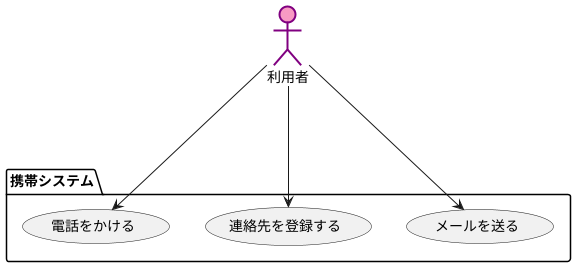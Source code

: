 @startuml ユースケース図
' left to right direction
actor 利用者 #F89AC3;line:Purple;line.bold;
package 携帯システム {
usecase 連絡先を登録する
usecase 電話をかける
usecase メールを送る
}
利用者 ---> 連絡先を登録する
利用者 -> 電話をかける
利用者 ---> メールを送る
@enduml